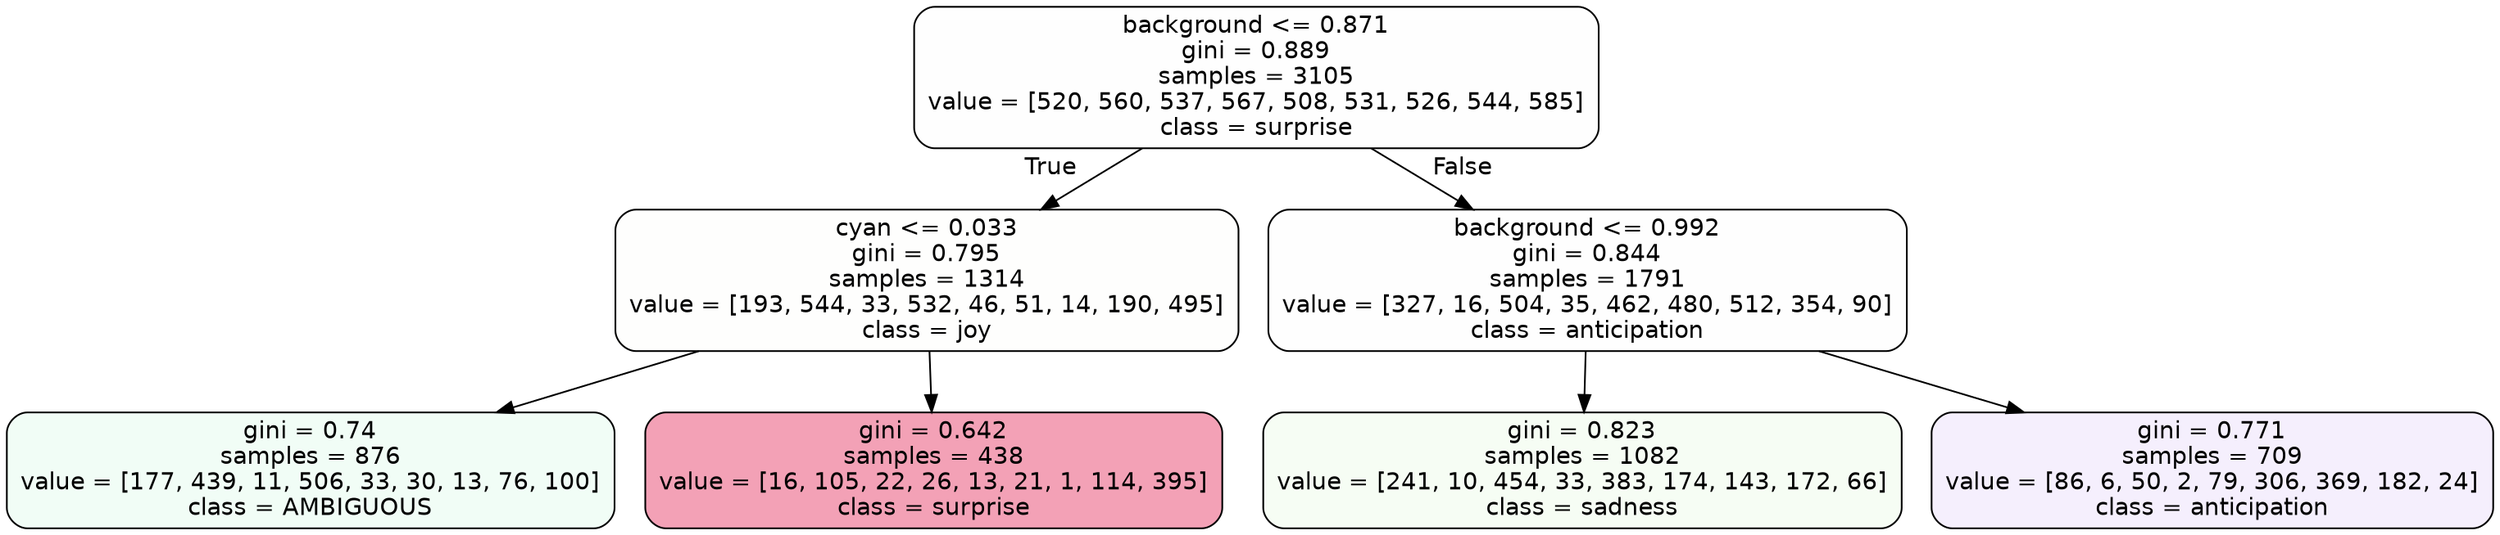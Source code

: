 digraph Tree {
node [shape=box, style="filled, rounded", color="black", fontname=helvetica] ;
edge [fontname=helvetica] ;
0 [label="background <= 0.871\ngini = 0.889\nsamples = 3105\nvalue = [520, 560, 537, 567, 508, 531, 526, 544, 585]\nclass = surprise", fillcolor="#e5396401"] ;
1 [label="cyan <= 0.033\ngini = 0.795\nsamples = 1314\nvalue = [193, 544, 33, 532, 46, 51, 14, 190, 495]\nclass = joy", fillcolor="#d7e53902"] ;
0 -> 1 [labeldistance=2.5, labelangle=45, headlabel="True"] ;
2 [label="gini = 0.74\nsamples = 876\nvalue = [177, 439, 11, 506, 33, 30, 13, 76, 100]\nclass = AMBIGUOUS", fillcolor="#39e58112"] ;
1 -> 2 ;
3 [label="gini = 0.642\nsamples = 438\nvalue = [16, 105, 22, 26, 13, 21, 1, 114, 395]\nclass = surprise", fillcolor="#e5396478"] ;
1 -> 3 ;
4 [label="background <= 0.992\ngini = 0.844\nsamples = 1791\nvalue = [327, 16, 504, 35, 462, 480, 512, 354, 90]\nclass = anticipation", fillcolor="#8139e501"] ;
0 -> 4 [labeldistance=2.5, labelangle=-45, headlabel="False"] ;
5 [label="gini = 0.823\nsamples = 1082\nvalue = [241, 10, 454, 33, 383, 174, 143, 172, 66]\nclass = sadness", fillcolor="#64e5390e"] ;
4 -> 5 ;
6 [label="gini = 0.771\nsamples = 709\nvalue = [86, 6, 50, 2, 79, 306, 369, 182, 24]\nclass = anticipation", fillcolor="#8139e514"] ;
4 -> 6 ;
}